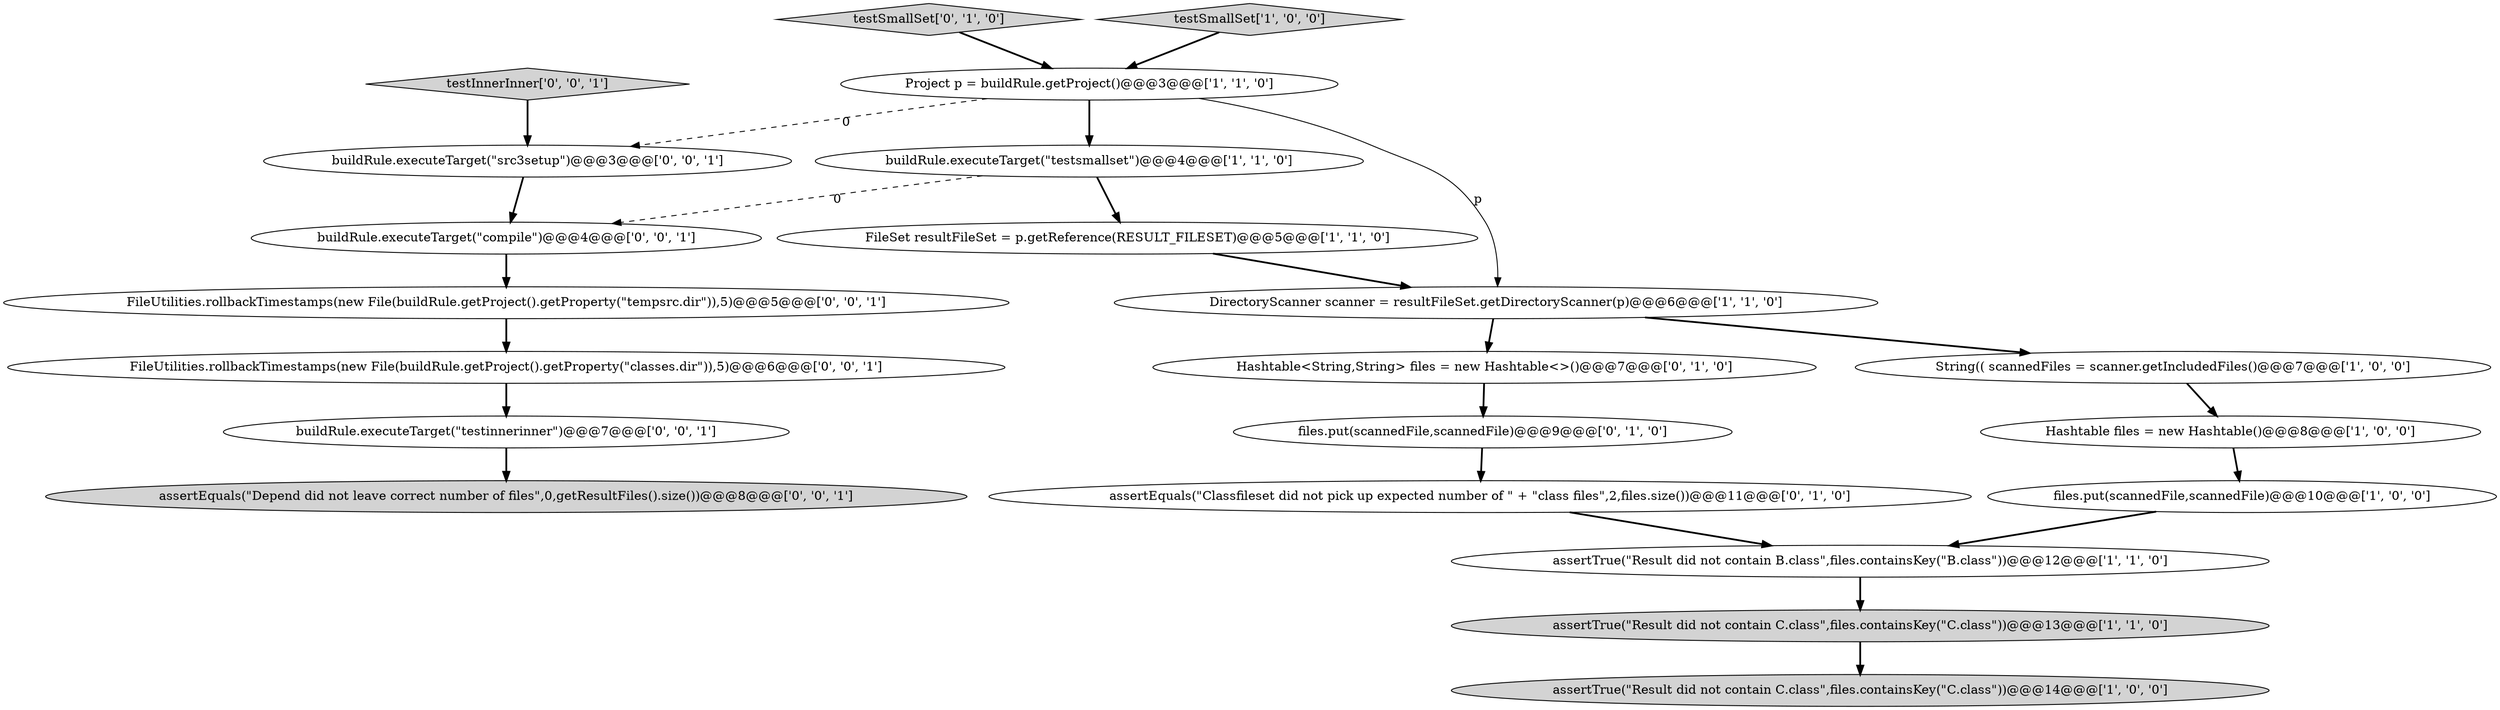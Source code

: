 digraph {
7 [style = filled, label = "files.put(scannedFile,scannedFile)@@@10@@@['1', '0', '0']", fillcolor = white, shape = ellipse image = "AAA0AAABBB1BBB"];
21 [style = filled, label = "assertEquals(\"Depend did not leave correct number of files\",0,getResultFiles().size())@@@8@@@['0', '0', '1']", fillcolor = lightgray, shape = ellipse image = "AAA0AAABBB3BBB"];
16 [style = filled, label = "buildRule.executeTarget(\"testinnerinner\")@@@7@@@['0', '0', '1']", fillcolor = white, shape = ellipse image = "AAA0AAABBB3BBB"];
18 [style = filled, label = "buildRule.executeTarget(\"compile\")@@@4@@@['0', '0', '1']", fillcolor = white, shape = ellipse image = "AAA0AAABBB3BBB"];
15 [style = filled, label = "FileUtilities.rollbackTimestamps(new File(buildRule.getProject().getProperty(\"classes.dir\")),5)@@@6@@@['0', '0', '1']", fillcolor = white, shape = ellipse image = "AAA0AAABBB3BBB"];
13 [style = filled, label = "testSmallSet['0', '1', '0']", fillcolor = lightgray, shape = diamond image = "AAA0AAABBB2BBB"];
5 [style = filled, label = "DirectoryScanner scanner = resultFileSet.getDirectoryScanner(p)@@@6@@@['1', '1', '0']", fillcolor = white, shape = ellipse image = "AAA0AAABBB1BBB"];
3 [style = filled, label = "FileSet resultFileSet = p.getReference(RESULT_FILESET)@@@5@@@['1', '1', '0']", fillcolor = white, shape = ellipse image = "AAA0AAABBB1BBB"];
20 [style = filled, label = "FileUtilities.rollbackTimestamps(new File(buildRule.getProject().getProperty(\"tempsrc.dir\")),5)@@@5@@@['0', '0', '1']", fillcolor = white, shape = ellipse image = "AAA0AAABBB3BBB"];
6 [style = filled, label = "buildRule.executeTarget(\"testsmallset\")@@@4@@@['1', '1', '0']", fillcolor = white, shape = ellipse image = "AAA0AAABBB1BBB"];
10 [style = filled, label = "assertTrue(\"Result did not contain B.class\",files.containsKey(\"B.class\"))@@@12@@@['1', '1', '0']", fillcolor = white, shape = ellipse image = "AAA0AAABBB1BBB"];
1 [style = filled, label = "String(( scannedFiles = scanner.getIncludedFiles()@@@7@@@['1', '0', '0']", fillcolor = white, shape = ellipse image = "AAA0AAABBB1BBB"];
19 [style = filled, label = "testInnerInner['0', '0', '1']", fillcolor = lightgray, shape = diamond image = "AAA0AAABBB3BBB"];
0 [style = filled, label = "assertTrue(\"Result did not contain C.class\",files.containsKey(\"C.class\"))@@@13@@@['1', '1', '0']", fillcolor = lightgray, shape = ellipse image = "AAA0AAABBB1BBB"];
12 [style = filled, label = "Hashtable<String,String> files = new Hashtable<>()@@@7@@@['0', '1', '0']", fillcolor = white, shape = ellipse image = "AAA0AAABBB2BBB"];
2 [style = filled, label = "testSmallSet['1', '0', '0']", fillcolor = lightgray, shape = diamond image = "AAA0AAABBB1BBB"];
14 [style = filled, label = "files.put(scannedFile,scannedFile)@@@9@@@['0', '1', '0']", fillcolor = white, shape = ellipse image = "AAA0AAABBB2BBB"];
11 [style = filled, label = "assertEquals(\"Classfileset did not pick up expected number of \" + \"class files\",2,files.size())@@@11@@@['0', '1', '0']", fillcolor = white, shape = ellipse image = "AAA0AAABBB2BBB"];
4 [style = filled, label = "Hashtable files = new Hashtable()@@@8@@@['1', '0', '0']", fillcolor = white, shape = ellipse image = "AAA0AAABBB1BBB"];
9 [style = filled, label = "Project p = buildRule.getProject()@@@3@@@['1', '1', '0']", fillcolor = white, shape = ellipse image = "AAA0AAABBB1BBB"];
17 [style = filled, label = "buildRule.executeTarget(\"src3setup\")@@@3@@@['0', '0', '1']", fillcolor = white, shape = ellipse image = "AAA0AAABBB3BBB"];
8 [style = filled, label = "assertTrue(\"Result did not contain C.class\",files.containsKey(\"C.class\"))@@@14@@@['1', '0', '0']", fillcolor = lightgray, shape = ellipse image = "AAA0AAABBB1BBB"];
4->7 [style = bold, label=""];
18->20 [style = bold, label=""];
6->18 [style = dashed, label="0"];
7->10 [style = bold, label=""];
12->14 [style = bold, label=""];
5->1 [style = bold, label=""];
20->15 [style = bold, label=""];
9->17 [style = dashed, label="0"];
0->8 [style = bold, label=""];
9->5 [style = solid, label="p"];
14->11 [style = bold, label=""];
3->5 [style = bold, label=""];
9->6 [style = bold, label=""];
2->9 [style = bold, label=""];
16->21 [style = bold, label=""];
11->10 [style = bold, label=""];
19->17 [style = bold, label=""];
6->3 [style = bold, label=""];
15->16 [style = bold, label=""];
1->4 [style = bold, label=""];
5->12 [style = bold, label=""];
13->9 [style = bold, label=""];
10->0 [style = bold, label=""];
17->18 [style = bold, label=""];
}
